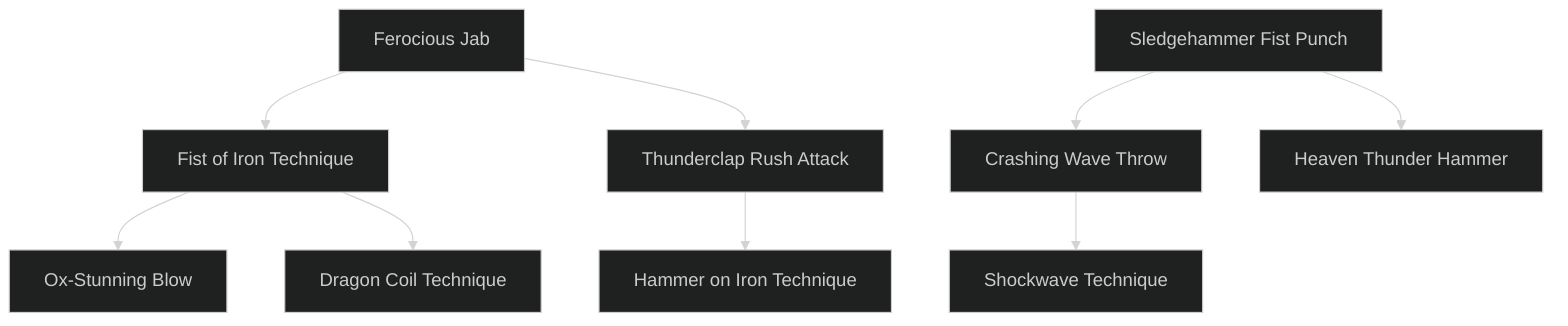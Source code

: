 ---
config:
  theme: dark
---
flowchart TD

    ferocious_jab[Ferocious Jab]
    click ferocious_jab callback "
        Ferocious Jab<br>
        <br>
        Cost: 1 mote<br>
        Duration: Instant<br>
        Type: Supplemental<br>
        Minimum Brawl: 1<br>
        Minimum Essence: 1<br>
        Prerequisite Charms: None<br>
        <br>
        The character infuses his anima with Essence, making
        his strikes much more damaging. On a successful attack,
        the character may count his extra successes twice for the
        purposes of determining damage. The Essence for this
        Charm may be spent after the character rolls the attack.
        "

    fist_of_iron_technique[Fist of Iron Technique]
    ferocious_jab --> fist_of_iron_technique
    click fist_of_iron_technique callback "
        Fist of Iron Technique<br>
        <br>
        Cost: 1 mote<br>
        Duration: Instant<br>
        Type: Supplemental<br>
        Minimum Brawl: 3<br>
        Minimum Essence: 1<br>
        Prerequisite Charms: Ferocious Jab<br>
        <br>
        The character suffuses her fists with Essence, hardening
        them into deadly weapons. Until her next action, her
        hand-to-hand strikes do lethal damage, and she can safely parry
        lethal damage blows with her hands. However, she is no
        faster than normal and so, generally, cannot parry incoming
        arrows or magical attacks without a well-described stunt.
        "

    ox_stunning_blow[Ox-Stunning Blow]
    fist_of_iron_technique --> ox_stunning_blow
    click ox_stunning_blow callback "
        Ox-Stunning Blow<br>
        <br>
        Cost: 1 mote per die<br>
        Duration: Instant<br>
        Type: Simple<br>
        Minimum Brawl: 4<br>
        Minimum Essence: 1<br>
        Prerequisite Charms: Fists of Iron Technique<br>
        <br>
        The character concentrates her anima around her fist
        and smashes it into her enemy, stunning and disorienting
        him. The character makes a normal attack with her Dexterity
        + Brawl. If successful, the attack does no normal
        damage but, instead, does a base of one point of stunning
        damage for every mote spent on the Charm. This stunning
        damage is soaked as bashing damage, but can only be
        soaked with the target's Stamina. Extra successes on the
        attack add to damage as usual. However, rather than doing
        health levels of damage, each success on the damage roll
        imposes a -1 penalty to the target's dice pools for a number
        of turns equal to (7 - the target's Stamina).<br>
        The Exalted using this Charm cannot spend more
        motes of Essence to power this Charm than twice his
        Strength, and the Storyteller may rule that certain types of
        opponents (mechanical constructs, shambling corpses or
        giant man-eating trees, for example) are too sturdy or
        insensible to be stunned by the character's mighty blows.
        "

    dragon_coil_technique[Dragon Coil Technique]
    fist_of_iron_technique --> dragon_coil_technique
    click dragon_coil_technique callback "
        Dragon Coil Technique<br>
        <br>
        Cost: 3 motes per turn<br>
        Duration: Varies<br>
        Type: Simple<br>
        Minimum Brawl: 4<br>
        Minimum Essence: 1<br>
        Prerequisite Charms: Fists of Iron Technique<br>
        <br>
        The character may wrap his opponents in his mighty
        arms and crush the very life from them. The character makes
        a clinch attack as normal, but the attack does the character's
        Strength + Essence + 2 in lethal damage, while the subject of
        the clinch does only the normal Strength + 2 bashing. If the
        target attempts to escape the clinch, the character performing
        the Dragon Coil Technique may add his Essence in automatic
        successes to the reflexive roll to resist the escape attempt.<br>
        If the target also has Dragon Coil Technique, she may
        choose to activate it as her action on subsequent turns and
        do her Strength + Essence + 2 in lethal damage as well.
        Maintaining this Charm over multiple turns prevents the
        character from using simple and supplemental Charms but
        does not prevent the use of reflexive defensive Charms.
        This Charm is not compatible with Hammer on Iron
        Technique or other Charms of the extra action type and
        cannot be placed in Combos with them.
        "

    thunderclap_rush_attack[Thunderclap Rush Attack]
    ferocious_jab --> thunderclap_rush_attack
    click thunderclap_rush_attack callback "
        Thunderclap Rush Attack<br>
        <br>
        Cost: 3 motes<br>
        Duration: Instant<br>
        Type: Reflexive<br>
        Minimum Brawl: 3<br>
        Minimum Essence: 1<br>
        Prerequisite Charms: Ferocious Jab<br>
        <br>
        The character pours Essence into quickening her
        motions and rushes aggressively toward her enemy. She
        automatically wins initiative over a single opponent.<br>
        Characters cannot split their dice pools on the turn they
        use Thunderclap Rush Attack. Two characters using
        Thunderclap Rush Attack in competition roll for initiative normally.
        "

    hammer_on_iron_technique[Hammer on Iron Technique]
    thunderclap_rush_attack --> hammer_on_iron_technique
    click hammer_on_iron_technique callback "
        Hammer on Iron Technique<br>
        <br>
        Cost: 4 motes, 1 Willpower<br>
        Duration: Instant<br>
        Type: Extra Action<br>
        Minimum Brawl: 4<br>
        Minimum Essence: 2<br>
        Prerequisite Charms: Thunderclap Rush Attack<br>
        <br>
        The character suffuses his body with Essence, turning
        him into a virtual killing machine, with arms like pounding
        triphammers. He gains a number of additional attacks
        equal to his Essence but must make all his attacks against
        the same target. Hammer on Iron Technique cannot be
        Comboed with defensive Charms that allow the character
        to dodge or otherwise avoid attacks, but may be combined
        with those that allow her to soak or ignore damage.
        "

    sledgehammer_fist_punch[Sledgehammer Fist Punch]
    click sledgehammer_fist_punch callback "
        Sledgehammer Fist Punch<br>
        <br>
        Cost: 3 motes<br>
        Duration: One turn<br>
        Type: Simple<br>
        Minimum Brawl: 1<br>
        Minimum Essence: 1<br>
        Prerequisite Charms: None<br>
        <br>
        The character can suffuse his body with Essence,
        concentrating his anima until it is a crackling nimbus
        around him, and become capable of great destruction. This
        Charm must be used to attack inanimate objects and
        doubles the amount of damage the character does after
        extra successes are added but before the object's soak is
        applied. This increase in Strength does not add directly to
        combat damage, though it may assist the character in
        causing indirect damage (for example, by causing a tower
        to collapse on top of his opponent).
        "

    crashing_wave_throw[Crashing Wave Throw]
    sledgehammer_fist_punch --> crashing_wave_throw
    click crashing_wave_throw callback "
        Crashing Wave Throw<br>
        <br>
        Cost: 2 motes<br>
        Duration: Instant<br>
        Type: Simple<br>
        Minimum Brawl: 2<br>
        Minimum Essence: 1<br>
        Prerequisite Charms: Sledgehammer Fist Punch<br>
        <br>
        The character tightly focuses his anima, making him
        able to apply his Strength more effectively. In addition to
        doing normal damage, the character also throws his opponent
        on a successful attack. The target is hurled a number
        of yards equal to the character's Strength + his extra
        successes on the attack roll. This attack cannot be blocked,
        only dodged. A target who strikes a solid object takes dice
        of damage equal to the number of yards she would have
        continued flying had the object not been in the way. This
        damage is typically bashing but can be lethal if (for
        example) the object is covered in sharp steel spikes.
        Obviously, the target can also suffer serious injury if she is
        tossed over a cliff or off a ship at sea.
        "

    heaven_thunder_hammer[Heaven Thunder Hammer]
    sledgehammer_fist_punch --> heaven_thunder_hammer
    click heaven_thunder_hammer callback "
        Heaven Thunder Hammer<br>
        <br>
        Cost: 3 motes<br>
        Duration: Instant<br>
        Type: Supplemental<br>
        Minimum Brawl: 3<br>
        Minimum Essence: 1<br>
        Prerequisite Charms: Sledgehammer Fist Punch<br>
        <br>
        The character fully concentrates his anima, gathering
        dense Essence around his fists. Not only do the character's
        unarmed attacks do normal damage, they also hurl his
        opponents great distances. For each health level of damage
        he inflicts before soak, the target is hurled backward a yard,
        as per the effects of the Crashing Wave Throw Charm.
        "

    shockwave_technique[Shockwave Technique]
    crashing_wave_throw --> shockwave_technique
    click shockwave_technique callback "
        Shockwave Technique<br>
        <br>
        Cost: 4 motes<br>
        Duration: Instant<br>
        Type: Simple<br>
        Minimum Brawl: 4<br>
        Minimum Essence: 1<br>
        Prerequisite Charms: Crashing Wave Throw<br>
        <br>
        The character burns with Essence, increasing her
        strength and agility to superhuman levels. She seizes one
        opponent and picks him up bodily, using him to strike
        another foe. The character makes one attack roll against the
        primary target. The attack cannot be blocked, only dodged.
        If successful, this attack does no damage, but the attacker
        may immediately make a reflexive Brawl attack at her full
        dice pool against another target within hand-to-hand range.<br>
        If the second attack is successful, both the targets take
        bashing damage equal to the character's Strength + the
        extra successes on the Exalted's reflexive attack. The second
        target may parry or dodge to reduce damage or avoid the
        attack, but if the attack is parried, the character being used
        as a club takes bashing damage equal to the Strength of the
        Exalted swinging him around + the number of successes the
        parrying character rolled to block the attacks.<br>
        If the Exalted hits with her second attack, both targets are
        left in a heap on the ground and must spend an action to return
        to their feet. If the second attack misses, the character being
        used as a club is hurled a number of yards equal to the Exalted's
        Strength, in a direction of the Exalted's choice, as if he had been
        successfully attacked with the Crashing Wave Throw Charm.
        "